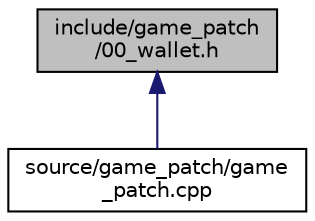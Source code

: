 digraph "include/game_patch/00_wallet.h"
{
 // LATEX_PDF_SIZE
  edge [fontname="Helvetica",fontsize="10",labelfontname="Helvetica",labelfontsize="10"];
  node [fontname="Helvetica",fontsize="10",shape=record];
  Node1 [label="include/game_patch\l/00_wallet.h",height=0.2,width=0.4,color="black", fillcolor="grey75", style="filled", fontcolor="black",tooltip="Patches Links wallet to be bigger."];
  Node1 -> Node2 [dir="back",color="midnightblue",fontsize="10",style="solid",fontname="Helvetica"];
  Node2 [label="source/game_patch/game\l_patch.cpp",height=0.2,width=0.4,color="black", fillcolor="white", style="filled",URL="$d4/d4f/game__patch_8cpp.html",tooltip="Game patches are functions that change game functions."];
}
